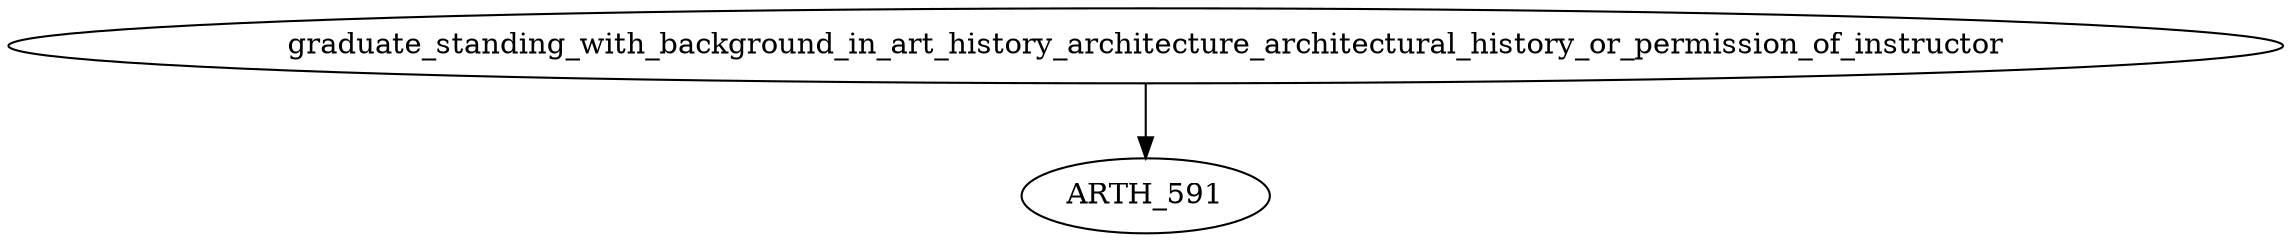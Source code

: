 digraph G {
    edge [color=black];
    graduate_standing_with_background_in_art_history_architecture_architectural_history_or_permission_of_instructor -> ARTH_591;
}
